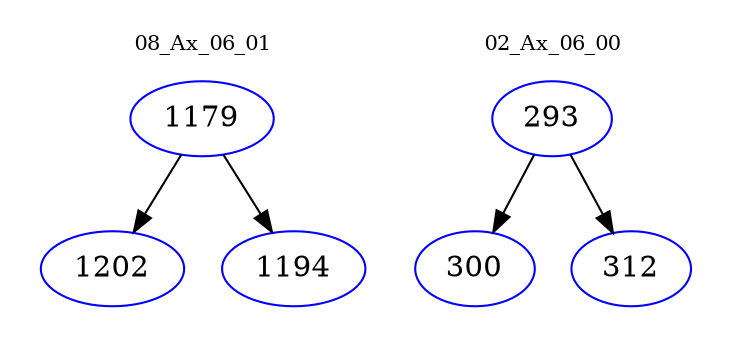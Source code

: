 digraph{
subgraph cluster_0 {
color = white
label = "08_Ax_06_01";
fontsize=10;
T0_1179 [label="1179", color="blue"]
T0_1179 -> T0_1202 [color="black"]
T0_1202 [label="1202", color="blue"]
T0_1179 -> T0_1194 [color="black"]
T0_1194 [label="1194", color="blue"]
}
subgraph cluster_1 {
color = white
label = "02_Ax_06_00";
fontsize=10;
T1_293 [label="293", color="blue"]
T1_293 -> T1_300 [color="black"]
T1_300 [label="300", color="blue"]
T1_293 -> T1_312 [color="black"]
T1_312 [label="312", color="blue"]
}
}
